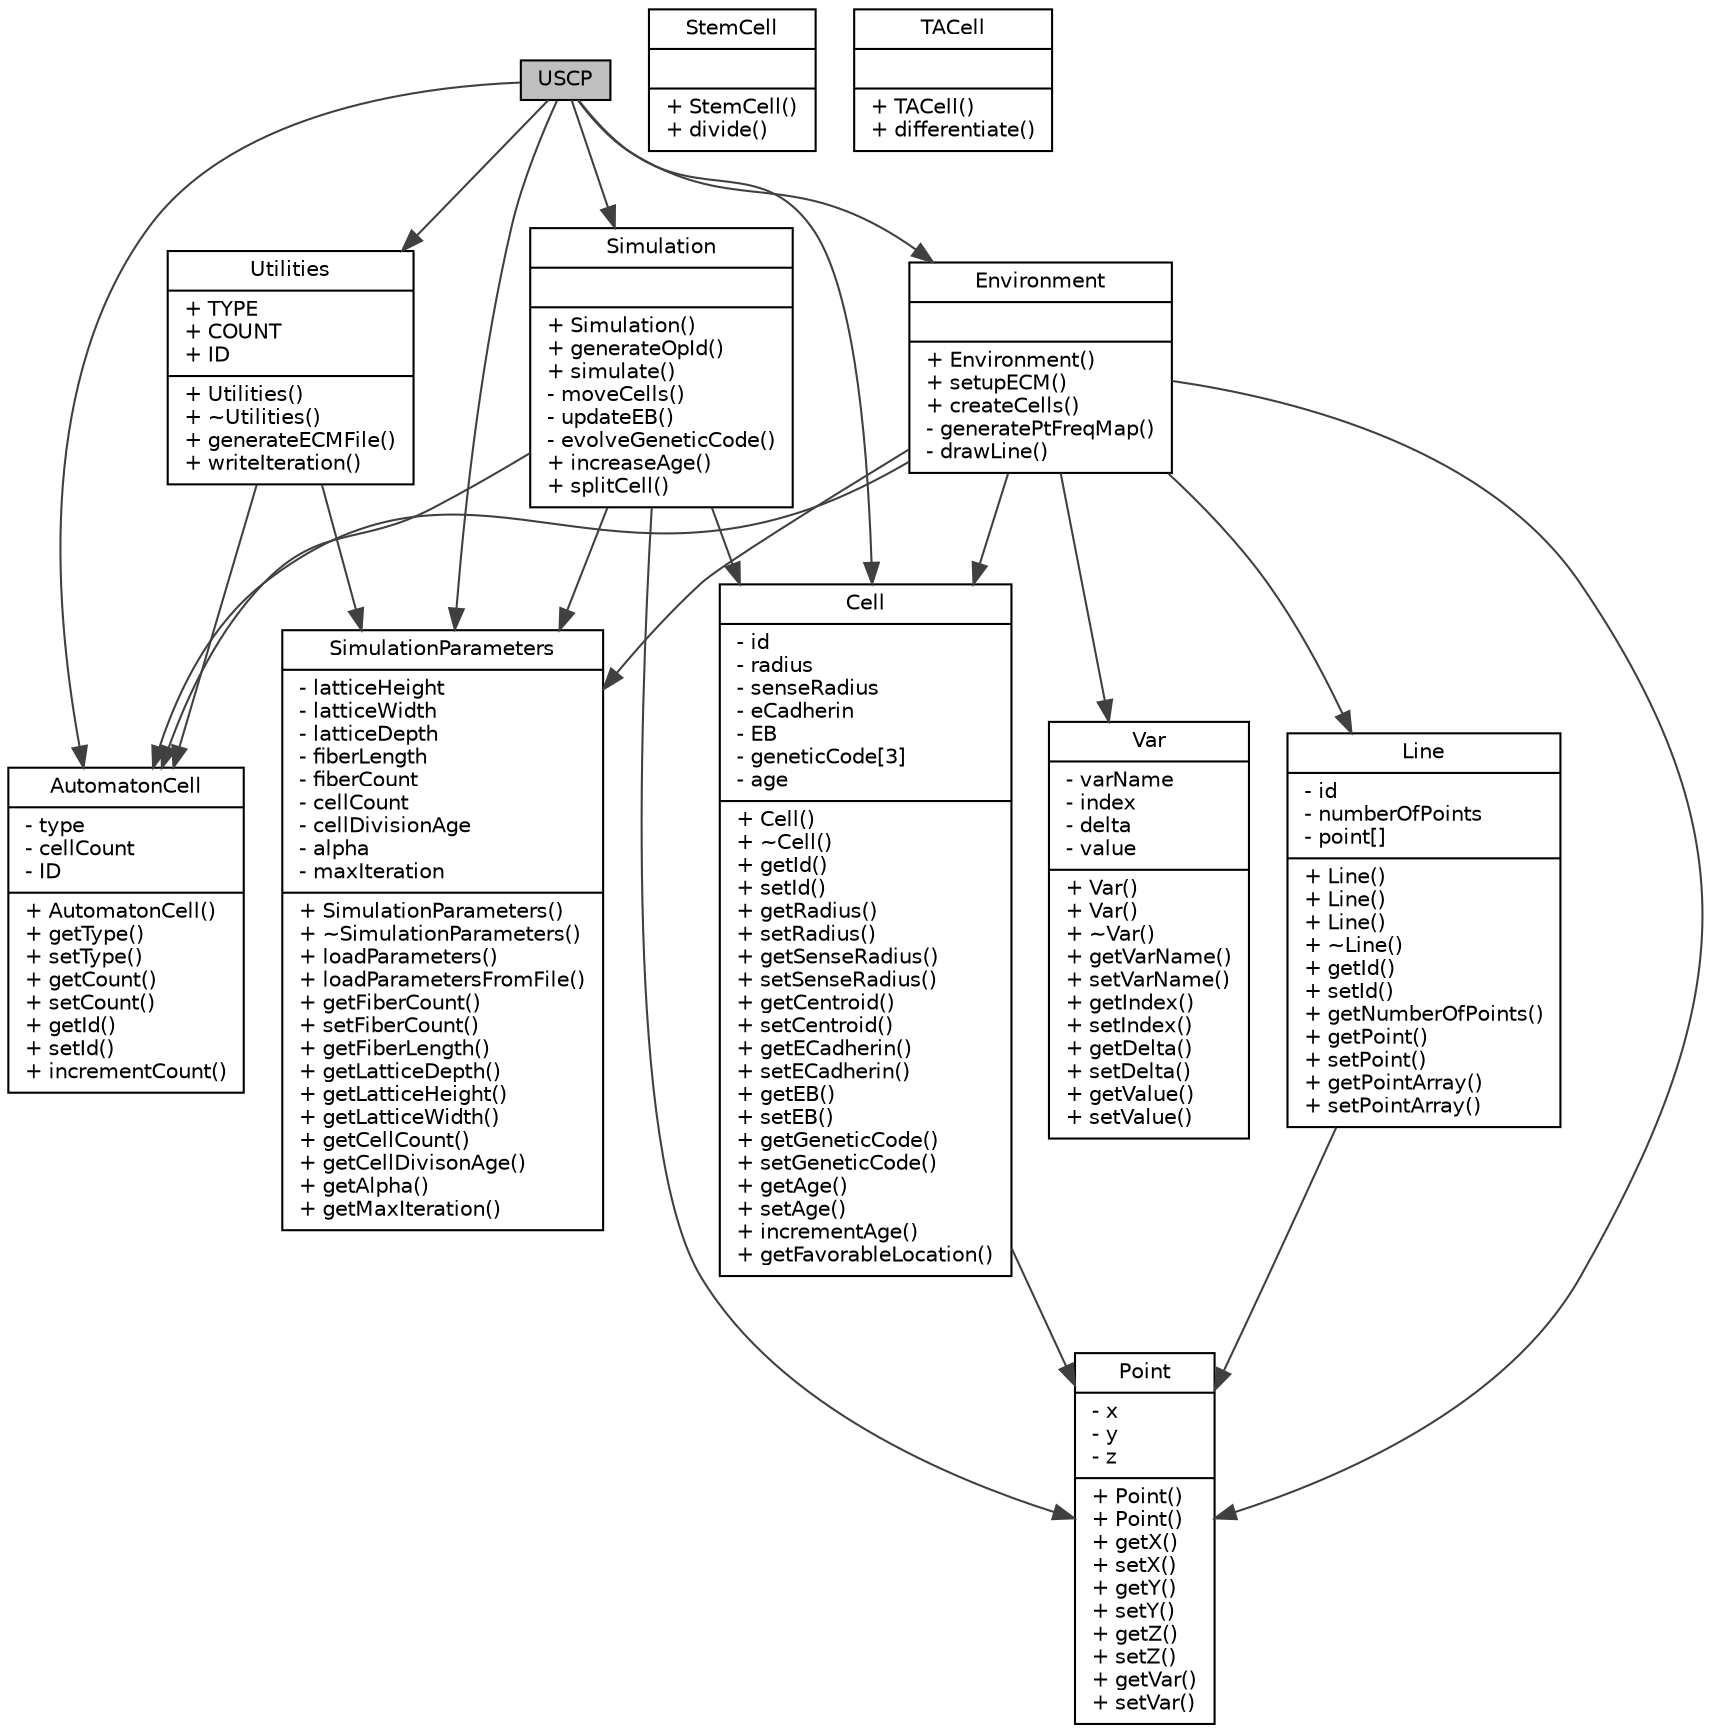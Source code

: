 digraph "Class_Diagram" {
	
	//----------------------------------------------------------------------------------------------
	edge [fontname="Helvetica",fontsize="10",labelfontname="Helvetica",labelfontsize="10"];

node [fontname="Helvetica",fontsize="10",shape=record];
//----------------------------------------------------------------------------------------------

uscp [label="USCP",height=0.2,width=0.4,color="black", fillcolor="grey75", style="filled" fontcolor="black"];

//----------------------------------------------------------------------------------------------
automaton_cell [label="{AutomatonCell\n|- type\l- cellCount\l- ID\l|+ AutomatonCell()\l+ getType()\l+ setType()\l+ getCount()\l+ setCount()\l+ getId()\l+ setId()\l+ incrementCount()\l}",height=0.2,width=0.4,color="black", fillcolor="white", style="filled" fontcolor="black"];

//----------------------------------------------------------------------------------------------
cell [label="{Cell\n|- id\l- radius\l- senseRadius\l- eCadherin\l- EB\l- geneticCode[3]\l- age\l|+ Cell()\l+ ~Cell()\l+ getId()\l+ setId()\l+ getRadius()\l+ setRadius()\l+ getSenseRadius()\l+ setSenseRadius()\l+ getCentroid()\l+ setCentroid()\l+ getECadherin()\l+ setECadherin()\l+ getEB()\l+ setEB()\l+ getGeneticCode()\l+ setGeneticCode()\l+ getAge()\l+ setAge()\l+ incrementAge()\l+ getFavorableLocation()\l}",height=0.2,width=0.4,color="black", fillcolor="white", style="filled" fontcolor="black"];

//----------------------------------------------------------------------------------------------
environment [label="{Environment\n||+ Environment()\l+ setupECM()\l+ createCells()\l- generatePtFreqMap()\l- drawLine()\l}",height=0.2,width=0.4,color="black", fillcolor="white", style="filled" fontcolor="black"];

//----------------------------------------------------------------------------------------------
line [label="{Line\n|- id\l- numberOfPoints\l- point[]\l|+ Line()\l+ Line()\l+ Line()\l+ ~Line()\l+ getId()\l+ setId()\l+ getNumberOfPoints()\l+ getPoint()\l+ setPoint()\l+ getPointArray()\l+ setPointArray()\l}",height=0.2,width=0.4,color="black", fillcolor="white", style="filled" fontcolor="black"];

//----------------------------------------------------------------------------------------------
point [label="{Point\n|- x\l- y\l- z\l|+ Point()\l+ Point()\l+ getX()\l+ setX()\l+ getY()\l+ setY()\l+ getZ()\l+ setZ()\l+ getVar()\l+ setVar()\l}",height=0.2,width=0.4,color="black", fillcolor="white", style="filled" fontcolor="black"];

//----------------------------------------------------------------------------------------------
simulation [label="{Simulation\n||+ Simulation()\l+ generateOpId()\l+ simulate()\l- moveCells()\l- updateEB()\l- evolveGeneticCode()\l+ increaseAge()\l+ splitCell()\l}",height=0.2,width=0.4,color="black", fillcolor="white", style="filled" fontcolor="black"];

//----------------------------------------------------------------------------------------------
simulation_param [label="{SimulationParameters\n|- latticeHeight\l- latticeWidth\l- latticeDepth\l- fiberLength\l- fiberCount\l- cellCount\l- cellDivisionAge\l- alpha\l- maxIteration\l|+ SimulationParameters()\l+ ~SimulationParameters()\l+ loadParameters()\l+ loadParametersFromFile()\l+ getFiberCount()\l+ setFiberCount()\l+ getFiberLength()\l+ getLatticeDepth()\l+ getLatticeHeight()\l+ getLatticeWidth()\l+ getCellCount()\l+ getCellDivisonAge()\l+ getAlpha()\l+ getMaxIteration()\l}",height=0.2,width=0.4,color="black", fillcolor="white", style="filled" fontcolor="black"];

//----------------------------------------------------------------------------------------------
utilities [label="{Utilities\n|+ TYPE\l+ COUNT\l+ ID\l|+ Utilities()\l+ ~Utilities()\l+ generateECMFile()\l+ writeIteration()\l}",height=0.2,width=0.4,color="black", fillcolor="white", style="filled" fontcolor="black"];

//----------------------------------------------------------------------------------------------
var [label="{Var\n|- varName\l- index\l- delta\l- value\l|+ Var()\l+ Var()\l+ ~Var()\l+ getVarName()\l+ setVarName()\l+ getIndex()\l+ setIndex()\l+ getDelta()\l+ setDelta()\l+ getValue()\l+ setValue()\l}",height=0.2,width=0.4,color="black", fillcolor="white", style="filled" fontcolor="black"];

//----------------------------------------------------------------------------------------------
stem_cell [label="{StemCell\n||+ StemCell()\l+ divide()\l}",height=0.2,width=0.4,color="black", fillcolor="white", style="filled" fontcolor="black"];

//----------------------------------------------------------------------------------------------
ta_cell [label="{TACell\n||+ TACell()\l+ differentiate()\l}",height=0.2,width=0.4,color="black", fillcolor="white", style="filled" fontcolor="black"];

//----------------------------------------------------------------------------------------------
uscp -> automaton_cell
 [color="grey25",fontsize="10",style="solid" ,fontname="Helvetica"];
uscp -> cell [color="grey25",fontsize="10",style="solid" ,fontname="Helvetica"];
uscp -> environment [color="grey25",fontsize="10",style="solid" ,fontname="Helvetica"];
uscp -> simulation [color="grey25",fontsize="10",style="solid" ,fontname="Helvetica"];
uscp -> simulation_param [color="grey25",fontsize="10",style="solid" ,fontname="Helvetica"];
uscp -> utilities [color="grey25",fontsize="10",style="solid" ,fontname="Helvetica"];

cell -> point [color="grey25",fontsize="10",style="solid" ,fontname="Helvetica"];

environment -> automaton_cell [color="grey25",fontsize="10",style="solid" ,fontname="Helvetica"];
environment -> cell [color="grey25",fontsize="10",style="solid" ,fontname="Helvetica"];
environment -> line [color="grey25",fontsize="10",style="solid" ,fontname="Helvetica"];
environment -> point [color="grey25",fontsize="10",style="solid" ,fontname="Helvetica"];
environment -> simulation_param [color="grey25",fontsize="10",style="solid" ,fontname="Helvetica"];
environment -> var [color="grey25",fontsize="10",style="solid" ,fontname="Helvetica"];

line -> point [color="grey25",fontsize="10",style="solid" ,fontname="Helvetica"];

simulation -> automaton_cell [color="grey25",fontsize="10",style="solid" ,fontname="Helvetica"];
simulation -> cell [color="grey25",fontsize="10",style="solid" ,fontname="Helvetica"];
simulation -> point [color="grey25",fontsize="10",style="solid" ,fontname="Helvetica"];
simulation -> simulation_param [color="grey25",fontsize="10",style="solid" ,fontname="Helvetica"];

utilities -> automaton_cell [color="grey25",fontsize="10",style="solid" ,fontname="Helvetica"];
utilities -> simulation_param [color="grey25",fontsize="10",style="solid" ,fontname="Helvetica"];

}
